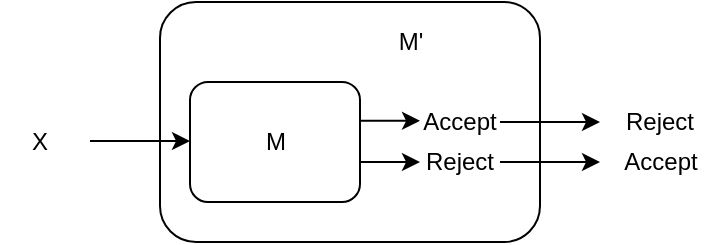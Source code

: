 <mxfile version="13.2.6" type="device"><diagram id="0Rqbd__SQQ_IfLJDhPZr" name="Page-1"><mxGraphModel dx="447" dy="259" grid="1" gridSize="10" guides="1" tooltips="1" connect="1" arrows="1" fold="1" page="1" pageScale="1" pageWidth="850" pageHeight="1100" math="0" shadow="0"><root><mxCell id="0"/><mxCell id="1" parent="0"/><mxCell id="RvxxH4I_mt83w31IKpu1-1" value="" style="rounded=1;whiteSpace=wrap;html=1;" vertex="1" parent="1"><mxGeometry x="330" y="190" width="190" height="120" as="geometry"/></mxCell><mxCell id="RvxxH4I_mt83w31IKpu1-2" value="" style="rounded=1;whiteSpace=wrap;html=1;" vertex="1" parent="1"><mxGeometry x="345" y="230" width="85" height="60" as="geometry"/></mxCell><mxCell id="RvxxH4I_mt83w31IKpu1-3" value="M" style="text;html=1;strokeColor=none;fillColor=none;align=center;verticalAlign=middle;whiteSpace=wrap;rounded=0;" vertex="1" parent="1"><mxGeometry x="367.5" y="250" width="40" height="20" as="geometry"/></mxCell><mxCell id="RvxxH4I_mt83w31IKpu1-4" value="M'" style="text;html=1;align=center;verticalAlign=middle;resizable=0;points=[];autosize=1;" vertex="1" parent="1"><mxGeometry x="440" y="200" width="30" height="20" as="geometry"/></mxCell><mxCell id="RvxxH4I_mt83w31IKpu1-6" value="" style="endArrow=classic;html=1;" edge="1" parent="1"><mxGeometry width="50" height="50" relative="1" as="geometry"><mxPoint x="295" y="259.5" as="sourcePoint"/><mxPoint x="345" y="259.5" as="targetPoint"/></mxGeometry></mxCell><mxCell id="RvxxH4I_mt83w31IKpu1-9" value="" style="endArrow=classic;html=1;" edge="1" parent="1"><mxGeometry width="50" height="50" relative="1" as="geometry"><mxPoint x="430" y="249.43" as="sourcePoint"/><mxPoint x="460" y="249.43" as="targetPoint"/></mxGeometry></mxCell><mxCell id="RvxxH4I_mt83w31IKpu1-10" value="" style="endArrow=classic;html=1;" edge="1" parent="1"><mxGeometry width="50" height="50" relative="1" as="geometry"><mxPoint x="500" y="250" as="sourcePoint"/><mxPoint x="550" y="250" as="targetPoint"/></mxGeometry></mxCell><mxCell id="RvxxH4I_mt83w31IKpu1-11" value="" style="endArrow=classic;html=1;" edge="1" parent="1"><mxGeometry width="50" height="50" relative="1" as="geometry"><mxPoint x="430" y="270" as="sourcePoint"/><mxPoint x="460" y="270" as="targetPoint"/></mxGeometry></mxCell><mxCell id="RvxxH4I_mt83w31IKpu1-12" value="X" style="text;html=1;strokeColor=none;fillColor=none;align=center;verticalAlign=middle;whiteSpace=wrap;rounded=0;" vertex="1" parent="1"><mxGeometry x="250" y="250" width="40" height="20" as="geometry"/></mxCell><mxCell id="RvxxH4I_mt83w31IKpu1-14" value="Accept" style="text;html=1;strokeColor=none;fillColor=none;align=center;verticalAlign=middle;whiteSpace=wrap;rounded=0;" vertex="1" parent="1"><mxGeometry x="460" y="240" width="40" height="20" as="geometry"/></mxCell><mxCell id="RvxxH4I_mt83w31IKpu1-15" value="Reject" style="text;html=1;strokeColor=none;fillColor=none;align=center;verticalAlign=middle;whiteSpace=wrap;rounded=0;" vertex="1" parent="1"><mxGeometry x="460" y="260" width="40" height="20" as="geometry"/></mxCell><mxCell id="RvxxH4I_mt83w31IKpu1-17" value="" style="endArrow=classic;html=1;" edge="1" parent="1"><mxGeometry width="50" height="50" relative="1" as="geometry"><mxPoint x="500" y="270" as="sourcePoint"/><mxPoint x="550" y="270" as="targetPoint"/></mxGeometry></mxCell><mxCell id="RvxxH4I_mt83w31IKpu1-18" value="Reject" style="text;html=1;strokeColor=none;fillColor=none;align=center;verticalAlign=middle;whiteSpace=wrap;rounded=0;" vertex="1" parent="1"><mxGeometry x="560" y="240" width="40" height="20" as="geometry"/></mxCell><mxCell id="RvxxH4I_mt83w31IKpu1-19" value="Accept" style="text;html=1;align=center;verticalAlign=middle;resizable=0;points=[];autosize=1;" vertex="1" parent="1"><mxGeometry x="555" y="260" width="50" height="20" as="geometry"/></mxCell></root></mxGraphModel></diagram></mxfile>